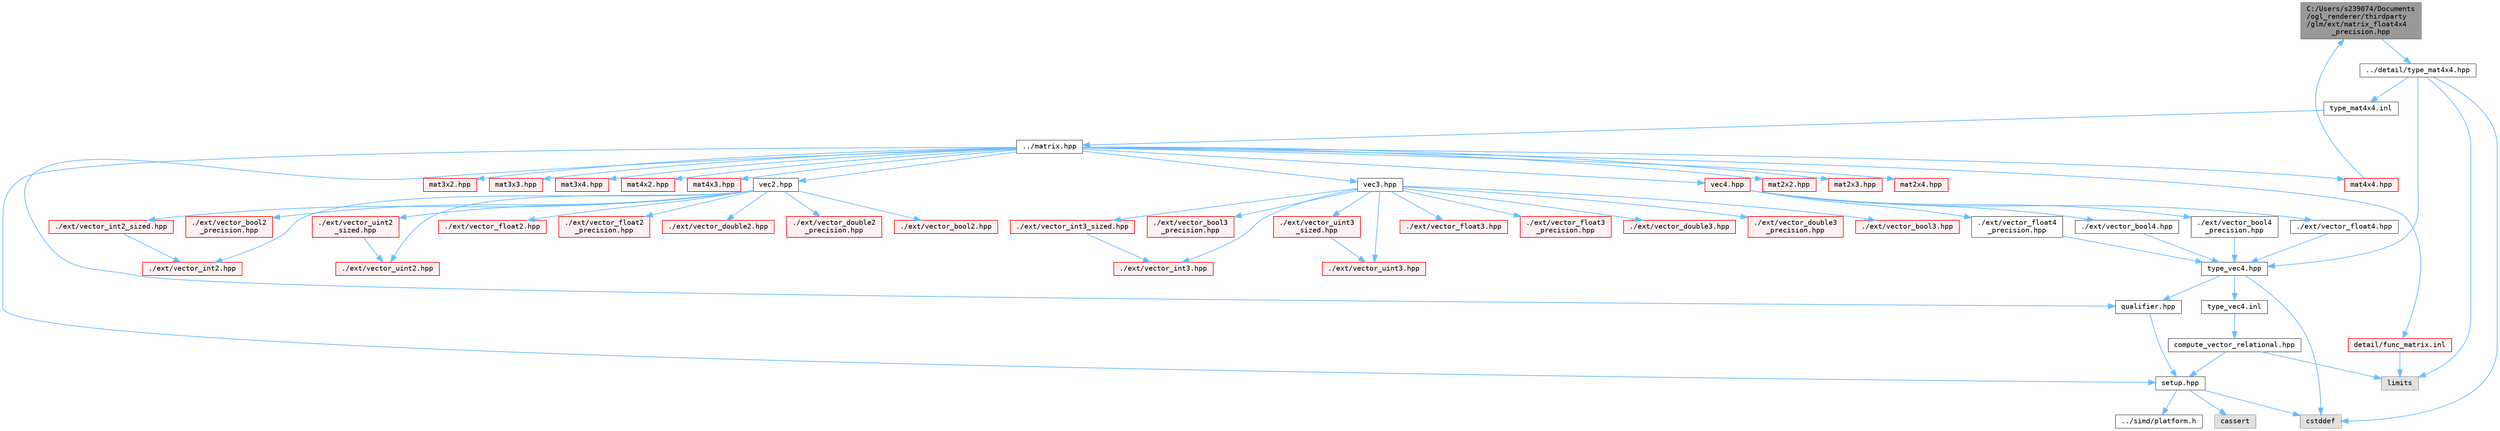 digraph "C:/Users/s239074/Documents/ogl_renderer/thirdparty/glm/ext/matrix_float4x4_precision.hpp"
{
 // LATEX_PDF_SIZE
  bgcolor="transparent";
  edge [fontname=Terminal,fontsize=10,labelfontname=Helvetica,labelfontsize=10];
  node [fontname=Terminal,fontsize=10,shape=box,height=0.2,width=0.4];
  Node1 [label="C:/Users/s239074/Documents\l/ogl_renderer/thirdparty\l/glm/ext/matrix_float4x4\l_precision.hpp",height=0.2,width=0.4,color="gray40", fillcolor="grey60", style="filled", fontcolor="black",tooltip=" "];
  Node1 -> Node2 [color="steelblue1",style="solid"];
  Node2 [label="../detail/type_mat4x4.hpp",height=0.2,width=0.4,color="grey40", fillcolor="white", style="filled",URL="$type__mat4x4_8hpp.html",tooltip=" "];
  Node2 -> Node3 [color="steelblue1",style="solid"];
  Node3 [label="type_vec4.hpp",height=0.2,width=0.4,color="grey40", fillcolor="white", style="filled",URL="$type__vec4_8hpp.html",tooltip=" "];
  Node3 -> Node4 [color="steelblue1",style="solid"];
  Node4 [label="qualifier.hpp",height=0.2,width=0.4,color="grey40", fillcolor="white", style="filled",URL="$qualifier_8hpp.html",tooltip=" "];
  Node4 -> Node5 [color="steelblue1",style="solid"];
  Node5 [label="setup.hpp",height=0.2,width=0.4,color="grey40", fillcolor="white", style="filled",URL="$setup_8hpp.html",tooltip=" "];
  Node5 -> Node6 [color="steelblue1",style="solid"];
  Node6 [label="cassert",height=0.2,width=0.4,color="grey60", fillcolor="#E0E0E0", style="filled",tooltip=" "];
  Node5 -> Node7 [color="steelblue1",style="solid"];
  Node7 [label="cstddef",height=0.2,width=0.4,color="grey60", fillcolor="#E0E0E0", style="filled",tooltip=" "];
  Node5 -> Node8 [color="steelblue1",style="solid"];
  Node8 [label="../simd/platform.h",height=0.2,width=0.4,color="grey40", fillcolor="white", style="filled",URL="$platform_8h.html",tooltip=" "];
  Node3 -> Node7 [color="steelblue1",style="solid"];
  Node3 -> Node9 [color="steelblue1",style="solid"];
  Node9 [label="type_vec4.inl",height=0.2,width=0.4,color="grey40", fillcolor="white", style="filled",URL="$type__vec4_8inl.html",tooltip=" "];
  Node9 -> Node10 [color="steelblue1",style="solid"];
  Node10 [label="compute_vector_relational.hpp",height=0.2,width=0.4,color="grey40", fillcolor="white", style="filled",URL="$compute__vector__relational_8hpp.html",tooltip=" "];
  Node10 -> Node5 [color="steelblue1",style="solid"];
  Node10 -> Node11 [color="steelblue1",style="solid"];
  Node11 [label="limits",height=0.2,width=0.4,color="grey60", fillcolor="#E0E0E0", style="filled",tooltip=" "];
  Node2 -> Node11 [color="steelblue1",style="solid"];
  Node2 -> Node7 [color="steelblue1",style="solid"];
  Node2 -> Node12 [color="steelblue1",style="solid"];
  Node12 [label="type_mat4x4.inl",height=0.2,width=0.4,color="grey40", fillcolor="white", style="filled",URL="$type__mat4x4_8inl.html",tooltip=" "];
  Node12 -> Node13 [color="steelblue1",style="solid"];
  Node13 [label="../matrix.hpp",height=0.2,width=0.4,color="grey40", fillcolor="white", style="filled",URL="$matrix_8hpp.html",tooltip=" "];
  Node13 -> Node4 [color="steelblue1",style="solid"];
  Node13 -> Node5 [color="steelblue1",style="solid"];
  Node13 -> Node14 [color="steelblue1",style="solid"];
  Node14 [label="vec2.hpp",height=0.2,width=0.4,color="grey40", fillcolor="white", style="filled",URL="$vec2_8hpp.html",tooltip=" "];
  Node14 -> Node15 [color="steelblue1",style="solid"];
  Node15 [label="./ext/vector_bool2.hpp",height=0.2,width=0.4,color="red", fillcolor="#FFF0F0", style="filled",URL="$vector__bool2_8hpp.html",tooltip=" "];
  Node14 -> Node18 [color="steelblue1",style="solid"];
  Node18 [label="./ext/vector_bool2\l_precision.hpp",height=0.2,width=0.4,color="red", fillcolor="#FFF0F0", style="filled",URL="$vector__bool2__precision_8hpp.html",tooltip=" "];
  Node14 -> Node19 [color="steelblue1",style="solid"];
  Node19 [label="./ext/vector_float2.hpp",height=0.2,width=0.4,color="red", fillcolor="#FFF0F0", style="filled",URL="$vector__float2_8hpp.html",tooltip=" "];
  Node14 -> Node20 [color="steelblue1",style="solid"];
  Node20 [label="./ext/vector_float2\l_precision.hpp",height=0.2,width=0.4,color="red", fillcolor="#FFF0F0", style="filled",URL="$vector__float2__precision_8hpp.html",tooltip=" "];
  Node14 -> Node21 [color="steelblue1",style="solid"];
  Node21 [label="./ext/vector_double2.hpp",height=0.2,width=0.4,color="red", fillcolor="#FFF0F0", style="filled",URL="$vector__double2_8hpp.html",tooltip=" "];
  Node14 -> Node22 [color="steelblue1",style="solid"];
  Node22 [label="./ext/vector_double2\l_precision.hpp",height=0.2,width=0.4,color="red", fillcolor="#FFF0F0", style="filled",URL="$vector__double2__precision_8hpp.html",tooltip=" "];
  Node14 -> Node23 [color="steelblue1",style="solid"];
  Node23 [label="./ext/vector_int2.hpp",height=0.2,width=0.4,color="red", fillcolor="#FFF0F0", style="filled",URL="$vector__int2_8hpp.html",tooltip=" "];
  Node14 -> Node24 [color="steelblue1",style="solid"];
  Node24 [label="./ext/vector_int2_sized.hpp",height=0.2,width=0.4,color="red", fillcolor="#FFF0F0", style="filled",URL="$vector__int2__sized_8hpp.html",tooltip=" "];
  Node24 -> Node23 [color="steelblue1",style="solid"];
  Node14 -> Node26 [color="steelblue1",style="solid"];
  Node26 [label="./ext/vector_uint2.hpp",height=0.2,width=0.4,color="red", fillcolor="#FFF0F0", style="filled",URL="$vector__uint2_8hpp.html",tooltip=" "];
  Node14 -> Node27 [color="steelblue1",style="solid"];
  Node27 [label="./ext/vector_uint2\l_sized.hpp",height=0.2,width=0.4,color="red", fillcolor="#FFF0F0", style="filled",URL="$vector__uint2__sized_8hpp.html",tooltip=" "];
  Node27 -> Node26 [color="steelblue1",style="solid"];
  Node13 -> Node29 [color="steelblue1",style="solid"];
  Node29 [label="vec3.hpp",height=0.2,width=0.4,color="grey40", fillcolor="white", style="filled",URL="$vec3_8hpp.html",tooltip=" "];
  Node29 -> Node30 [color="steelblue1",style="solid"];
  Node30 [label="./ext/vector_bool3.hpp",height=0.2,width=0.4,color="red", fillcolor="#FFF0F0", style="filled",URL="$vector__bool3_8hpp.html",tooltip=" "];
  Node29 -> Node33 [color="steelblue1",style="solid"];
  Node33 [label="./ext/vector_bool3\l_precision.hpp",height=0.2,width=0.4,color="red", fillcolor="#FFF0F0", style="filled",URL="$vector__bool3__precision_8hpp.html",tooltip=" "];
  Node29 -> Node34 [color="steelblue1",style="solid"];
  Node34 [label="./ext/vector_float3.hpp",height=0.2,width=0.4,color="red", fillcolor="#FFF0F0", style="filled",URL="$vector__float3_8hpp.html",tooltip=" "];
  Node29 -> Node35 [color="steelblue1",style="solid"];
  Node35 [label="./ext/vector_float3\l_precision.hpp",height=0.2,width=0.4,color="red", fillcolor="#FFF0F0", style="filled",URL="$vector__float3__precision_8hpp.html",tooltip=" "];
  Node29 -> Node36 [color="steelblue1",style="solid"];
  Node36 [label="./ext/vector_double3.hpp",height=0.2,width=0.4,color="red", fillcolor="#FFF0F0", style="filled",URL="$vector__double3_8hpp.html",tooltip=" "];
  Node29 -> Node37 [color="steelblue1",style="solid"];
  Node37 [label="./ext/vector_double3\l_precision.hpp",height=0.2,width=0.4,color="red", fillcolor="#FFF0F0", style="filled",URL="$vector__double3__precision_8hpp.html",tooltip=" "];
  Node29 -> Node38 [color="steelblue1",style="solid"];
  Node38 [label="./ext/vector_int3.hpp",height=0.2,width=0.4,color="red", fillcolor="#FFF0F0", style="filled",URL="$vector__int3_8hpp.html",tooltip=" "];
  Node29 -> Node39 [color="steelblue1",style="solid"];
  Node39 [label="./ext/vector_int3_sized.hpp",height=0.2,width=0.4,color="red", fillcolor="#FFF0F0", style="filled",URL="$vector__int3__sized_8hpp.html",tooltip=" "];
  Node39 -> Node38 [color="steelblue1",style="solid"];
  Node29 -> Node40 [color="steelblue1",style="solid"];
  Node40 [label="./ext/vector_uint3.hpp",height=0.2,width=0.4,color="red", fillcolor="#FFF0F0", style="filled",URL="$vector__uint3_8hpp.html",tooltip=" "];
  Node29 -> Node41 [color="steelblue1",style="solid"];
  Node41 [label="./ext/vector_uint3\l_sized.hpp",height=0.2,width=0.4,color="red", fillcolor="#FFF0F0", style="filled",URL="$vector__uint3__sized_8hpp.html",tooltip=" "];
  Node41 -> Node40 [color="steelblue1",style="solid"];
  Node13 -> Node42 [color="steelblue1",style="solid"];
  Node42 [label="vec4.hpp",height=0.2,width=0.4,color="red", fillcolor="#FFF0F0", style="filled",URL="$vec4_8hpp.html",tooltip=" "];
  Node42 -> Node43 [color="steelblue1",style="solid"];
  Node43 [label="./ext/vector_bool4.hpp",height=0.2,width=0.4,color="grey40", fillcolor="white", style="filled",URL="$vector__bool4_8hpp.html",tooltip=" "];
  Node43 -> Node3 [color="steelblue1",style="solid"];
  Node42 -> Node44 [color="steelblue1",style="solid"];
  Node44 [label="./ext/vector_bool4\l_precision.hpp",height=0.2,width=0.4,color="grey40", fillcolor="white", style="filled",URL="$vector__bool4__precision_8hpp.html",tooltip=" "];
  Node44 -> Node3 [color="steelblue1",style="solid"];
  Node42 -> Node45 [color="steelblue1",style="solid"];
  Node45 [label="./ext/vector_float4.hpp",height=0.2,width=0.4,color="grey40", fillcolor="white", style="filled",URL="$vector__float4_8hpp.html",tooltip=" "];
  Node45 -> Node3 [color="steelblue1",style="solid"];
  Node42 -> Node46 [color="steelblue1",style="solid"];
  Node46 [label="./ext/vector_float4\l_precision.hpp",height=0.2,width=0.4,color="grey40", fillcolor="white", style="filled",URL="$vector__float4__precision_8hpp.html",tooltip=" "];
  Node46 -> Node3 [color="steelblue1",style="solid"];
  Node13 -> Node53 [color="steelblue1",style="solid"];
  Node53 [label="mat2x2.hpp",height=0.2,width=0.4,color="red", fillcolor="#FFF0F0", style="filled",URL="$mat2x2_8hpp.html",tooltip=" "];
  Node13 -> Node60 [color="steelblue1",style="solid"];
  Node60 [label="mat2x3.hpp",height=0.2,width=0.4,color="red", fillcolor="#FFF0F0", style="filled",URL="$mat2x3_8hpp.html",tooltip=" "];
  Node13 -> Node67 [color="steelblue1",style="solid"];
  Node67 [label="mat2x4.hpp",height=0.2,width=0.4,color="red", fillcolor="#FFF0F0", style="filled",URL="$mat2x4_8hpp.html",tooltip=" "];
  Node13 -> Node74 [color="steelblue1",style="solid"];
  Node74 [label="mat3x2.hpp",height=0.2,width=0.4,color="red", fillcolor="#FFF0F0", style="filled",URL="$mat3x2_8hpp.html",tooltip=" "];
  Node13 -> Node81 [color="steelblue1",style="solid"];
  Node81 [label="mat3x3.hpp",height=0.2,width=0.4,color="red", fillcolor="#FFF0F0", style="filled",URL="$mat3x3_8hpp.html",tooltip=" "];
  Node13 -> Node88 [color="steelblue1",style="solid"];
  Node88 [label="mat3x4.hpp",height=0.2,width=0.4,color="red", fillcolor="#FFF0F0", style="filled",URL="$mat3x4_8hpp.html",tooltip=" "];
  Node13 -> Node95 [color="steelblue1",style="solid"];
  Node95 [label="mat4x2.hpp",height=0.2,width=0.4,color="red", fillcolor="#FFF0F0", style="filled",URL="$mat4x2_8hpp.html",tooltip=" "];
  Node13 -> Node102 [color="steelblue1",style="solid"];
  Node102 [label="mat4x3.hpp",height=0.2,width=0.4,color="red", fillcolor="#FFF0F0", style="filled",URL="$mat4x3_8hpp.html",tooltip=" "];
  Node13 -> Node109 [color="steelblue1",style="solid"];
  Node109 [label="mat4x4.hpp",height=0.2,width=0.4,color="red", fillcolor="#FFF0F0", style="filled",URL="$mat4x4_8hpp.html",tooltip=" "];
  Node109 -> Node1 [color="steelblue1",style="solid"];
  Node13 -> Node113 [color="steelblue1",style="solid"];
  Node113 [label="detail/func_matrix.inl",height=0.2,width=0.4,color="red", fillcolor="#FFF0F0", style="filled",URL="$func__matrix_8inl.html",tooltip=" "];
  Node113 -> Node11 [color="steelblue1",style="solid"];
}

